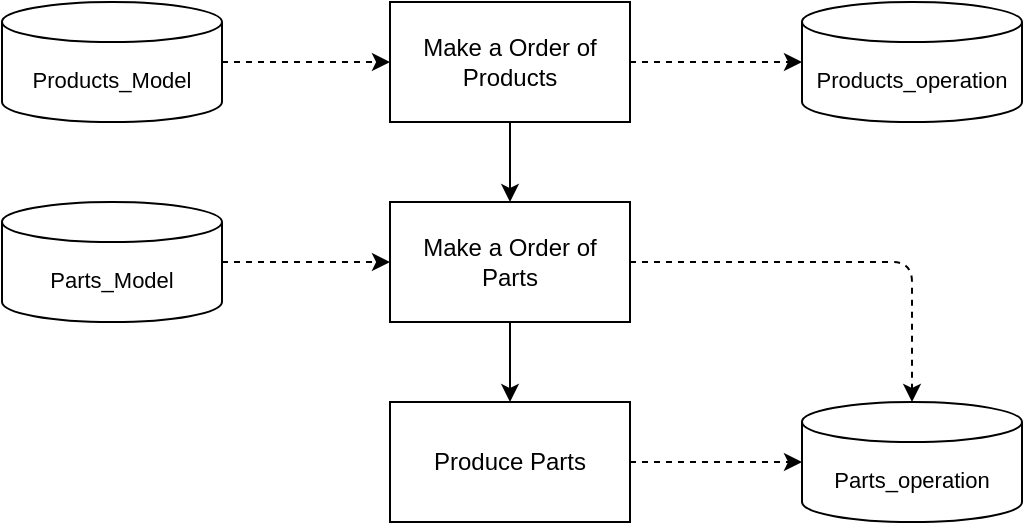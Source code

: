 <mxfile version="22.1.11" type="device">
  <diagram name="페이지-1" id="AQPecVaE0FkOSwwbGZIk">
    <mxGraphModel dx="1426" dy="759" grid="1" gridSize="10" guides="1" tooltips="1" connect="1" arrows="1" fold="1" page="1" pageScale="1" pageWidth="827" pageHeight="1169" math="0" shadow="0">
      <root>
        <mxCell id="0" />
        <mxCell id="1" parent="0" />
        <mxCell id="O6RX6xmFmg8oIAW6GkgI-10" style="edgeStyle=orthogonalEdgeStyle;shape=connector;rounded=1;orthogonalLoop=1;jettySize=auto;html=1;labelBackgroundColor=default;strokeColor=default;align=center;verticalAlign=middle;fontFamily=Helvetica;fontSize=11;fontColor=default;endArrow=classic;" edge="1" parent="1" source="O6RX6xmFmg8oIAW6GkgI-3" target="O6RX6xmFmg8oIAW6GkgI-9">
          <mxGeometry relative="1" as="geometry" />
        </mxCell>
        <mxCell id="O6RX6xmFmg8oIAW6GkgI-3" value="Make a Order of Products" style="rounded=0;whiteSpace=wrap;html=1;" vertex="1" parent="1">
          <mxGeometry x="434" y="260" width="120" height="60" as="geometry" />
        </mxCell>
        <mxCell id="O6RX6xmFmg8oIAW6GkgI-13" style="edgeStyle=orthogonalEdgeStyle;shape=connector;rounded=1;orthogonalLoop=1;jettySize=auto;html=1;exitX=1;exitY=0.5;exitDx=0;exitDy=0;exitPerimeter=0;labelBackgroundColor=default;strokeColor=default;align=center;verticalAlign=middle;fontFamily=Helvetica;fontSize=11;fontColor=default;endArrow=classic;dashed=1;" edge="1" parent="1" source="O6RX6xmFmg8oIAW6GkgI-5" target="O6RX6xmFmg8oIAW6GkgI-3">
          <mxGeometry relative="1" as="geometry" />
        </mxCell>
        <mxCell id="O6RX6xmFmg8oIAW6GkgI-5" value="Products_Model" style="shape=cylinder3;whiteSpace=wrap;html=1;boundedLbl=1;backgroundOutline=1;size=10;fontFamily=Helvetica;fontSize=11;fontColor=default;" vertex="1" parent="1">
          <mxGeometry x="240" y="260" width="110" height="60" as="geometry" />
        </mxCell>
        <mxCell id="O6RX6xmFmg8oIAW6GkgI-11" style="edgeStyle=orthogonalEdgeStyle;shape=connector;rounded=1;orthogonalLoop=1;jettySize=auto;html=1;labelBackgroundColor=default;strokeColor=default;align=center;verticalAlign=middle;fontFamily=Helvetica;fontSize=11;fontColor=default;endArrow=classic;dashed=1;" edge="1" parent="1" source="O6RX6xmFmg8oIAW6GkgI-6" target="O6RX6xmFmg8oIAW6GkgI-9">
          <mxGeometry relative="1" as="geometry" />
        </mxCell>
        <mxCell id="O6RX6xmFmg8oIAW6GkgI-6" value="Parts_Model" style="shape=cylinder3;whiteSpace=wrap;html=1;boundedLbl=1;backgroundOutline=1;size=10;fontFamily=Helvetica;fontSize=11;fontColor=default;" vertex="1" parent="1">
          <mxGeometry x="240" y="360" width="110" height="60" as="geometry" />
        </mxCell>
        <mxCell id="O6RX6xmFmg8oIAW6GkgI-18" style="edgeStyle=orthogonalEdgeStyle;shape=connector;rounded=1;orthogonalLoop=1;jettySize=auto;html=1;exitX=1;exitY=0.5;exitDx=0;exitDy=0;labelBackgroundColor=default;strokeColor=default;align=center;verticalAlign=middle;fontFamily=Helvetica;fontSize=11;fontColor=default;endArrow=classic;dashed=1;" edge="1" parent="1" source="O6RX6xmFmg8oIAW6GkgI-9" target="O6RX6xmFmg8oIAW6GkgI-17">
          <mxGeometry relative="1" as="geometry" />
        </mxCell>
        <mxCell id="O6RX6xmFmg8oIAW6GkgI-21" style="edgeStyle=orthogonalEdgeStyle;shape=connector;rounded=1;orthogonalLoop=1;jettySize=auto;html=1;labelBackgroundColor=default;strokeColor=default;align=center;verticalAlign=middle;fontFamily=Helvetica;fontSize=11;fontColor=default;endArrow=classic;" edge="1" parent="1" source="O6RX6xmFmg8oIAW6GkgI-9" target="O6RX6xmFmg8oIAW6GkgI-19">
          <mxGeometry relative="1" as="geometry" />
        </mxCell>
        <mxCell id="O6RX6xmFmg8oIAW6GkgI-9" value="Make a Order of Parts" style="rounded=0;whiteSpace=wrap;html=1;" vertex="1" parent="1">
          <mxGeometry x="434" y="360" width="120" height="60" as="geometry" />
        </mxCell>
        <mxCell id="O6RX6xmFmg8oIAW6GkgI-15" value="Products_operation" style="shape=cylinder3;whiteSpace=wrap;html=1;boundedLbl=1;backgroundOutline=1;size=10;fontFamily=Helvetica;fontSize=11;fontColor=default;" vertex="1" parent="1">
          <mxGeometry x="640" y="260" width="110" height="60" as="geometry" />
        </mxCell>
        <mxCell id="O6RX6xmFmg8oIAW6GkgI-16" style="edgeStyle=orthogonalEdgeStyle;shape=connector;rounded=1;orthogonalLoop=1;jettySize=auto;html=1;exitX=1;exitY=0.5;exitDx=0;exitDy=0;labelBackgroundColor=default;strokeColor=default;align=center;verticalAlign=middle;fontFamily=Helvetica;fontSize=11;fontColor=default;endArrow=classic;dashed=1;" edge="1" parent="1" source="O6RX6xmFmg8oIAW6GkgI-3" target="O6RX6xmFmg8oIAW6GkgI-15">
          <mxGeometry relative="1" as="geometry" />
        </mxCell>
        <mxCell id="O6RX6xmFmg8oIAW6GkgI-17" value="Parts_operation" style="shape=cylinder3;whiteSpace=wrap;html=1;boundedLbl=1;backgroundOutline=1;size=10;fontFamily=Helvetica;fontSize=11;fontColor=default;" vertex="1" parent="1">
          <mxGeometry x="640" y="460" width="110" height="60" as="geometry" />
        </mxCell>
        <mxCell id="O6RX6xmFmg8oIAW6GkgI-20" style="edgeStyle=orthogonalEdgeStyle;shape=connector;rounded=1;orthogonalLoop=1;jettySize=auto;html=1;labelBackgroundColor=default;strokeColor=default;align=center;verticalAlign=middle;fontFamily=Helvetica;fontSize=11;fontColor=default;endArrow=classic;dashed=1;" edge="1" parent="1" source="O6RX6xmFmg8oIAW6GkgI-19" target="O6RX6xmFmg8oIAW6GkgI-17">
          <mxGeometry relative="1" as="geometry" />
        </mxCell>
        <mxCell id="O6RX6xmFmg8oIAW6GkgI-19" value="Produce Parts" style="rounded=0;whiteSpace=wrap;html=1;" vertex="1" parent="1">
          <mxGeometry x="434" y="460" width="120" height="60" as="geometry" />
        </mxCell>
      </root>
    </mxGraphModel>
  </diagram>
</mxfile>
